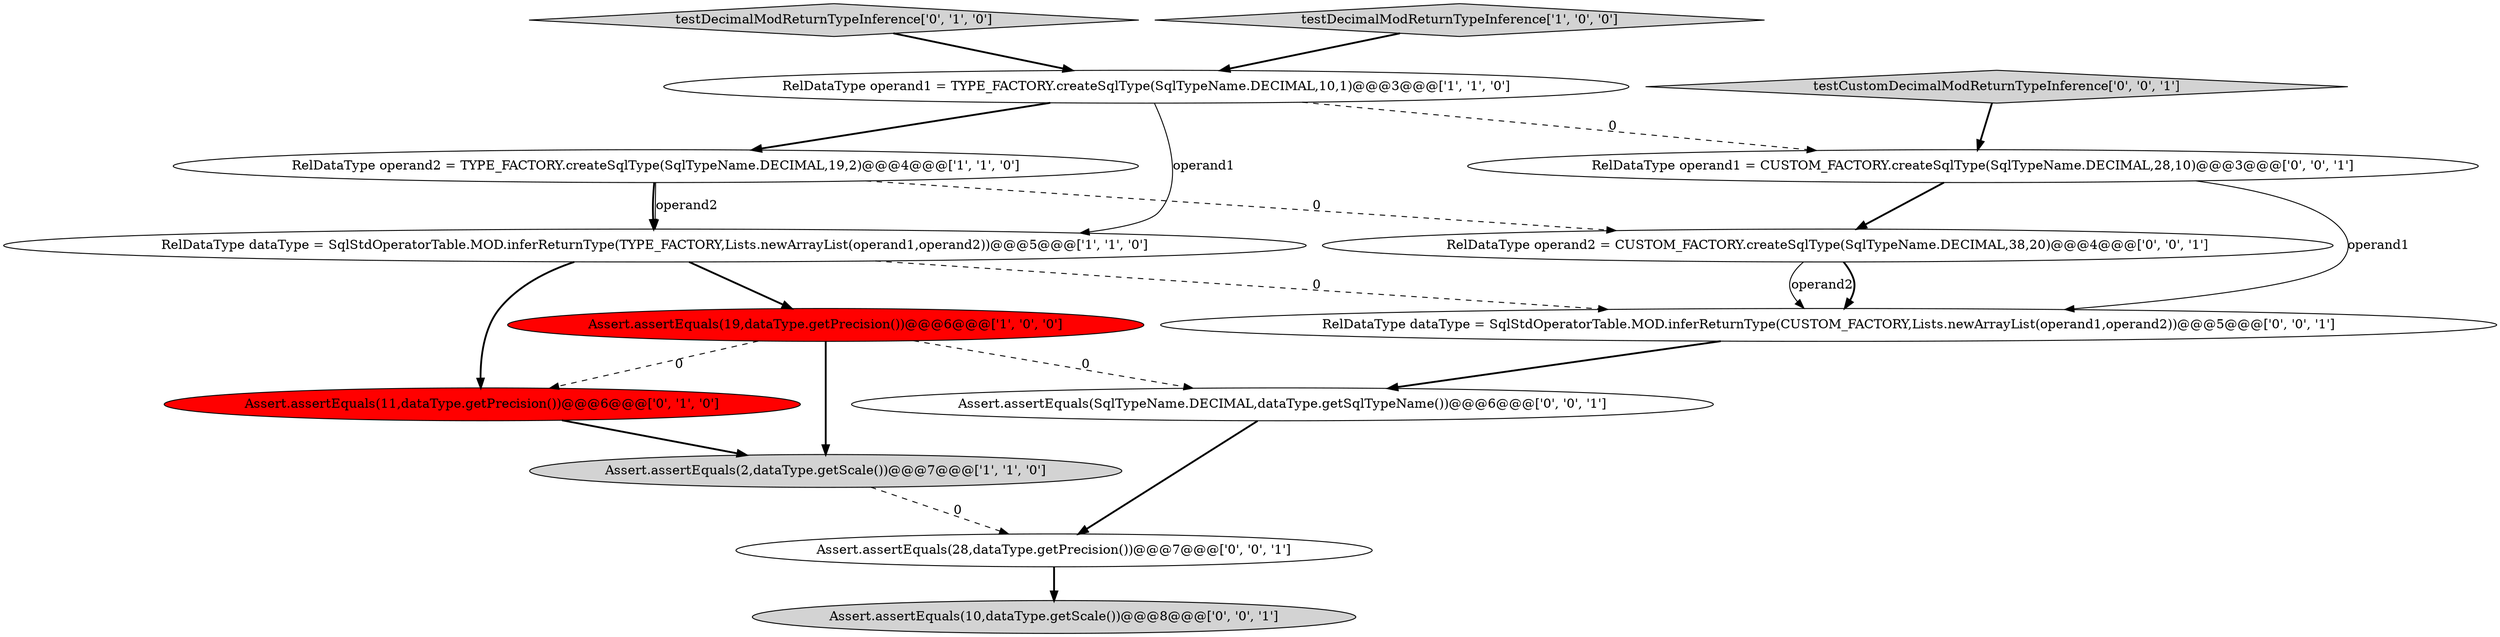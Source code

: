 digraph {
13 [style = filled, label = "Assert.assertEquals(10,dataType.getScale())@@@8@@@['0', '0', '1']", fillcolor = lightgray, shape = ellipse image = "AAA0AAABBB3BBB"];
7 [style = filled, label = "testDecimalModReturnTypeInference['0', '1', '0']", fillcolor = lightgray, shape = diamond image = "AAA0AAABBB2BBB"];
1 [style = filled, label = "Assert.assertEquals(2,dataType.getScale())@@@7@@@['1', '1', '0']", fillcolor = lightgray, shape = ellipse image = "AAA0AAABBB1BBB"];
14 [style = filled, label = "testCustomDecimalModReturnTypeInference['0', '0', '1']", fillcolor = lightgray, shape = diamond image = "AAA0AAABBB3BBB"];
11 [style = filled, label = "Assert.assertEquals(SqlTypeName.DECIMAL,dataType.getSqlTypeName())@@@6@@@['0', '0', '1']", fillcolor = white, shape = ellipse image = "AAA0AAABBB3BBB"];
8 [style = filled, label = "RelDataType dataType = SqlStdOperatorTable.MOD.inferReturnType(CUSTOM_FACTORY,Lists.newArrayList(operand1,operand2))@@@5@@@['0', '0', '1']", fillcolor = white, shape = ellipse image = "AAA0AAABBB3BBB"];
10 [style = filled, label = "RelDataType operand2 = CUSTOM_FACTORY.createSqlType(SqlTypeName.DECIMAL,38,20)@@@4@@@['0', '0', '1']", fillcolor = white, shape = ellipse image = "AAA0AAABBB3BBB"];
0 [style = filled, label = "RelDataType dataType = SqlStdOperatorTable.MOD.inferReturnType(TYPE_FACTORY,Lists.newArrayList(operand1,operand2))@@@5@@@['1', '1', '0']", fillcolor = white, shape = ellipse image = "AAA0AAABBB1BBB"];
9 [style = filled, label = "RelDataType operand1 = CUSTOM_FACTORY.createSqlType(SqlTypeName.DECIMAL,28,10)@@@3@@@['0', '0', '1']", fillcolor = white, shape = ellipse image = "AAA0AAABBB3BBB"];
2 [style = filled, label = "RelDataType operand2 = TYPE_FACTORY.createSqlType(SqlTypeName.DECIMAL,19,2)@@@4@@@['1', '1', '0']", fillcolor = white, shape = ellipse image = "AAA0AAABBB1BBB"];
6 [style = filled, label = "Assert.assertEquals(11,dataType.getPrecision())@@@6@@@['0', '1', '0']", fillcolor = red, shape = ellipse image = "AAA1AAABBB2BBB"];
3 [style = filled, label = "testDecimalModReturnTypeInference['1', '0', '0']", fillcolor = lightgray, shape = diamond image = "AAA0AAABBB1BBB"];
12 [style = filled, label = "Assert.assertEquals(28,dataType.getPrecision())@@@7@@@['0', '0', '1']", fillcolor = white, shape = ellipse image = "AAA0AAABBB3BBB"];
4 [style = filled, label = "Assert.assertEquals(19,dataType.getPrecision())@@@6@@@['1', '0', '0']", fillcolor = red, shape = ellipse image = "AAA1AAABBB1BBB"];
5 [style = filled, label = "RelDataType operand1 = TYPE_FACTORY.createSqlType(SqlTypeName.DECIMAL,10,1)@@@3@@@['1', '1', '0']", fillcolor = white, shape = ellipse image = "AAA0AAABBB1BBB"];
0->6 [style = bold, label=""];
10->8 [style = solid, label="operand2"];
5->9 [style = dashed, label="0"];
11->12 [style = bold, label=""];
9->10 [style = bold, label=""];
4->6 [style = dashed, label="0"];
5->0 [style = solid, label="operand1"];
2->10 [style = dashed, label="0"];
6->1 [style = bold, label=""];
12->13 [style = bold, label=""];
1->12 [style = dashed, label="0"];
5->2 [style = bold, label=""];
3->5 [style = bold, label=""];
2->0 [style = bold, label=""];
7->5 [style = bold, label=""];
9->8 [style = solid, label="operand1"];
10->8 [style = bold, label=""];
0->4 [style = bold, label=""];
2->0 [style = solid, label="operand2"];
0->8 [style = dashed, label="0"];
14->9 [style = bold, label=""];
4->1 [style = bold, label=""];
4->11 [style = dashed, label="0"];
8->11 [style = bold, label=""];
}
